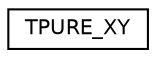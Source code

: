digraph "Graphical Class Hierarchy"
{
 // LATEX_PDF_SIZE
  edge [fontname="Helvetica",fontsize="10",labelfontname="Helvetica",labelfontsize="10"];
  node [fontname="Helvetica",fontsize="10",shape=record];
  rankdir="LR";
  Node0 [label="TPURE_XY",height=0.2,width=0.4,color="black", fillcolor="white", style="filled",URL="$struct_t_p_u_r_e___x_y.html",tooltip="2D space coordinate."];
}
